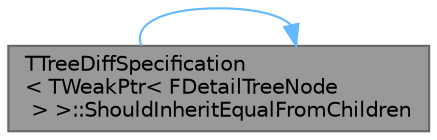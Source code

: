 digraph "TTreeDiffSpecification&lt; TWeakPtr&lt; FDetailTreeNode &gt; &gt;::ShouldInheritEqualFromChildren"
{
 // INTERACTIVE_SVG=YES
 // LATEX_PDF_SIZE
  bgcolor="transparent";
  edge [fontname=Helvetica,fontsize=10,labelfontname=Helvetica,labelfontsize=10];
  node [fontname=Helvetica,fontsize=10,shape=box,height=0.2,width=0.4];
  rankdir="LR";
  Node1 [id="Node000001",label="TTreeDiffSpecification\l\< TWeakPtr\< FDetailTreeNode\l \> \>::ShouldInheritEqualFromChildren",height=0.2,width=0.4,color="gray40", fillcolor="grey60", style="filled", fontcolor="black",tooltip="return true if TreeNode is considered equal when all it's children are equal."];
  Node1 -> Node1 [id="edge1_Node000001_Node000001",color="steelblue1",style="solid",tooltip=" "];
}
